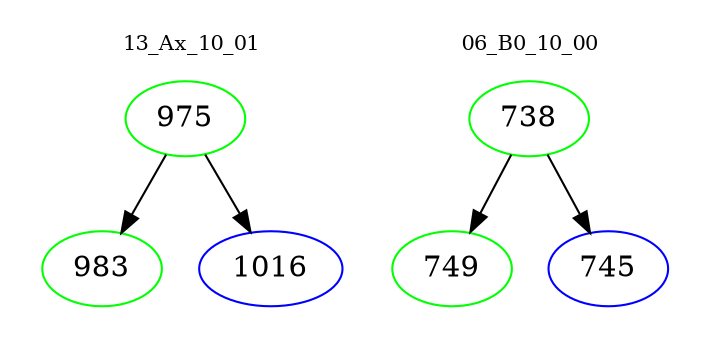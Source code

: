 digraph{
subgraph cluster_0 {
color = white
label = "13_Ax_10_01";
fontsize=10;
T0_975 [label="975", color="green"]
T0_975 -> T0_983 [color="black"]
T0_983 [label="983", color="green"]
T0_975 -> T0_1016 [color="black"]
T0_1016 [label="1016", color="blue"]
}
subgraph cluster_1 {
color = white
label = "06_B0_10_00";
fontsize=10;
T1_738 [label="738", color="green"]
T1_738 -> T1_749 [color="black"]
T1_749 [label="749", color="green"]
T1_738 -> T1_745 [color="black"]
T1_745 [label="745", color="blue"]
}
}

